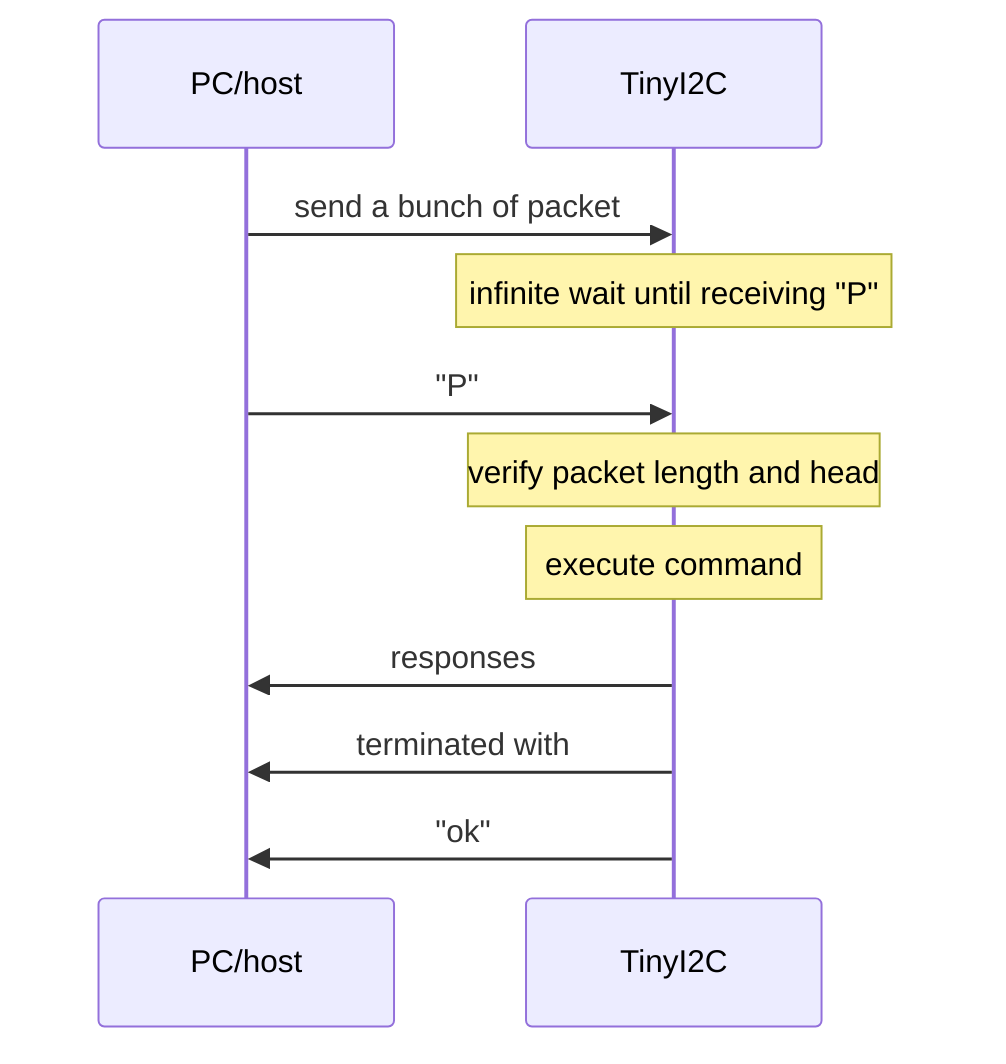 sequenceDiagram
  PC/host->>TinyI2C: send a bunch of packet
  %PC/host->>TinyI2C: ...
  Note over TinyI2C: infinite wait until receiving "P"
  PC/host->>TinyI2C: "P"
  Note over TinyI2C: verify packet length and head
  Note over TinyI2C: execute command
  TinyI2C->>PC/host: responses
  TinyI2C->>PC/host: terminated with
  TinyI2C->>PC/host: "ok"